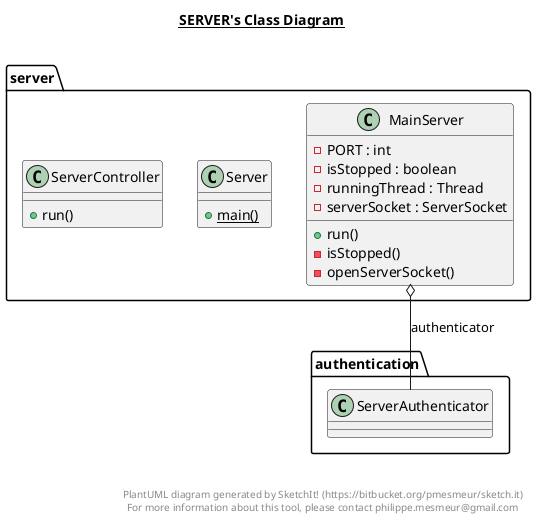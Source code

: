 @startuml

title __SERVER's Class Diagram__\n

  namespace server {
    class server.MainServer {
        - PORT : int
        - isStopped : boolean
        - runningThread : Thread
        - serverSocket : ServerSocket
        + run()
        - isStopped()
        - openServerSocket()
    }
  }
  

  namespace server {
    class server.Server {
        {static} + main()
    }
  }
  

  namespace server {
    class server.ServerController {
        + run()
    }
  }
  

  server.MainServer o-- authentication.ServerAuthenticator : authenticator


right footer


PlantUML diagram generated by SketchIt! (https://bitbucket.org/pmesmeur/sketch.it)
For more information about this tool, please contact philippe.mesmeur@gmail.com
endfooter

@enduml
